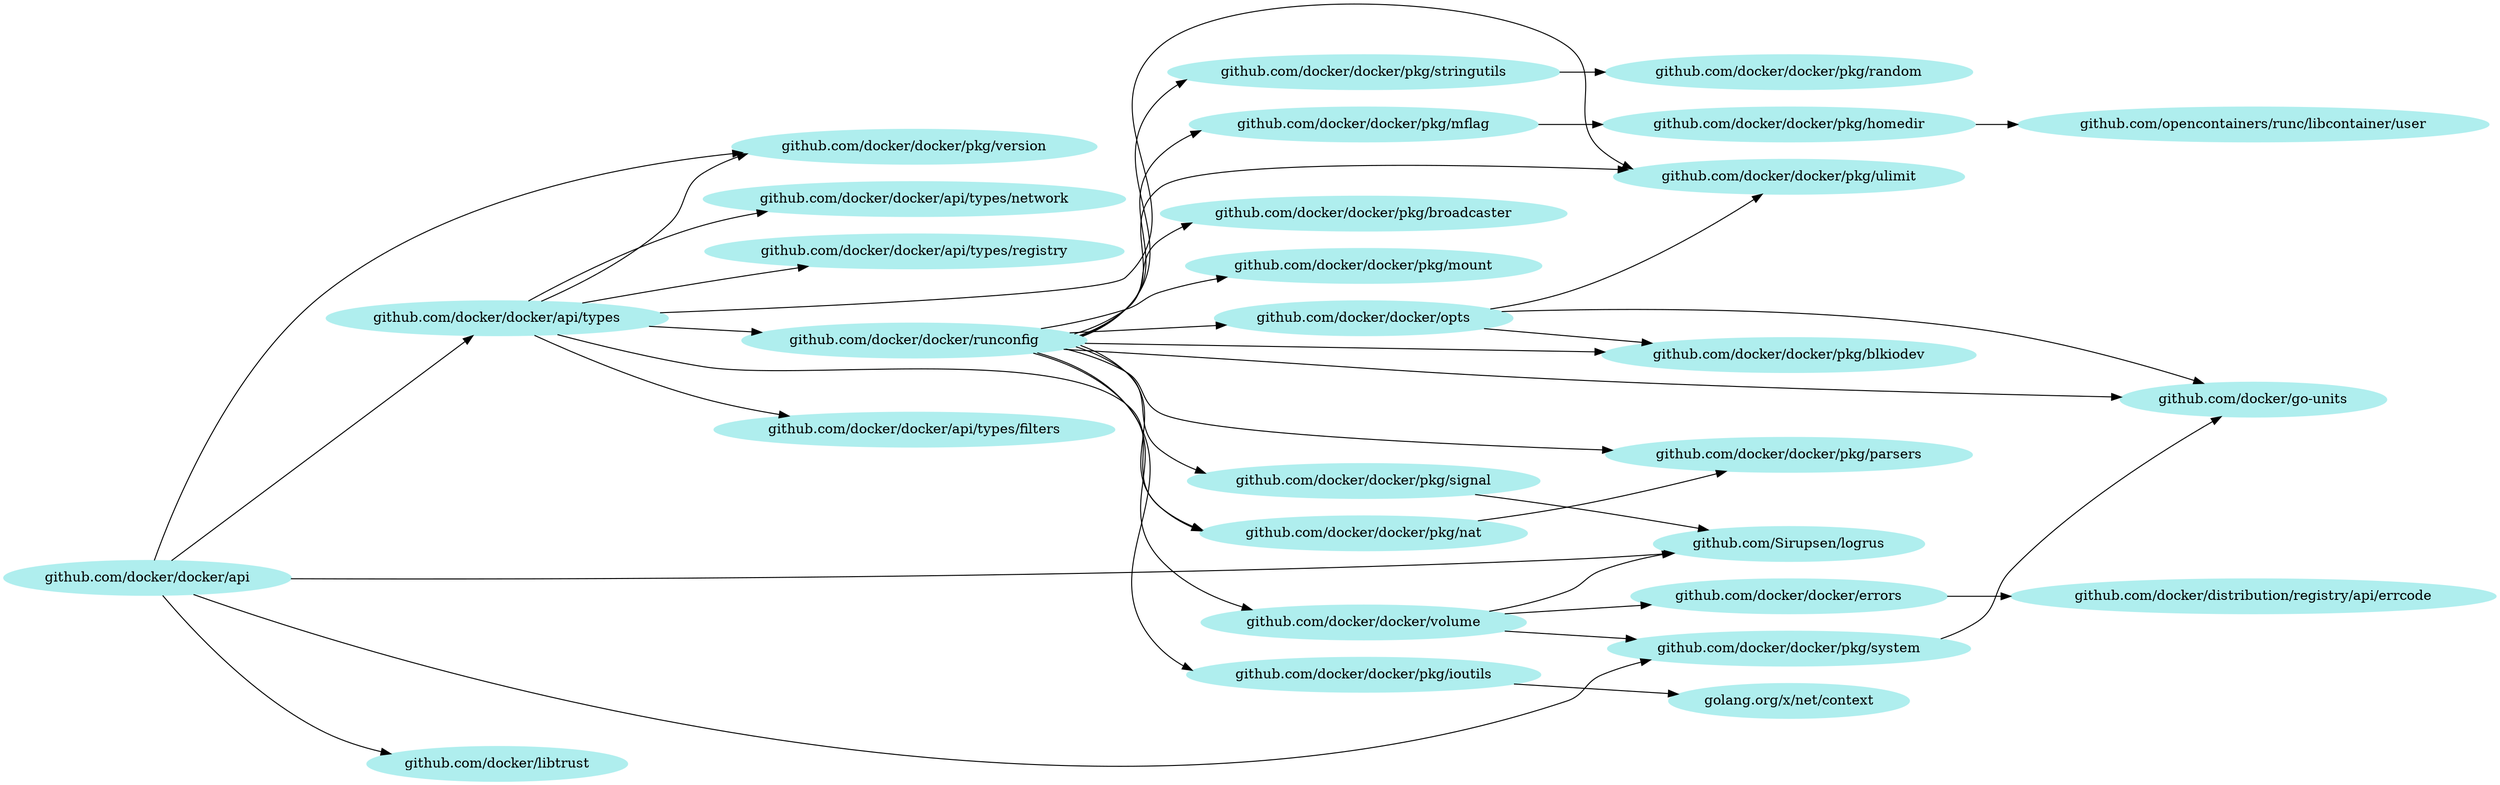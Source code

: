 digraph godep {
rankdir="LR"
0 [label="github.com/docker/docker/pkg/mount" style="filled" color="paleturquoise"];
1 [label="github.com/docker/docker/pkg/ulimit" style="filled" color="paleturquoise"];
2 [label="github.com/docker/docker/volume" style="filled" color="paleturquoise"];
2 -> 3;
2 -> 4;
2 -> 5;
6 [label="github.com/opencontainers/runc/libcontainer/user" style="filled" color="paleturquoise"];
7 [label="github.com/docker/docker/pkg/stringutils" style="filled" color="paleturquoise"];
7 -> 8;
9 [label="github.com/docker/docker/pkg/mflag" style="filled" color="paleturquoise"];
9 -> 10;
11 [label="github.com/docker/docker/api" style="filled" color="paleturquoise"];
11 -> 3;
11 -> 12;
11 -> 5;
11 -> 13;
11 -> 14;
12 [label="github.com/docker/docker/api/types" style="filled" color="paleturquoise"];
12 -> 15;
12 -> 16;
12 -> 17;
12 -> 18;
12 -> 1;
12 -> 13;
12 -> 19;
17 [label="github.com/docker/docker/api/types/registry" style="filled" color="paleturquoise"];
19 [label="github.com/docker/docker/runconfig" style="filled" color="paleturquoise"];
19 -> 20;
19 -> 21;
19 -> 22;
19 -> 23;
19 -> 9;
19 -> 0;
19 -> 18;
19 -> 24;
19 -> 25;
19 -> 7;
19 -> 1;
19 -> 2;
19 -> 26;
20 [label="github.com/docker/docker/opts" style="filled" color="paleturquoise"];
20 -> 21;
20 -> 1;
20 -> 26;
21 [label="github.com/docker/docker/pkg/blkiodev" style="filled" color="paleturquoise"];
23 [label="github.com/docker/docker/pkg/ioutils" style="filled" color="paleturquoise"];
23 -> 27;
10 [label="github.com/docker/docker/pkg/homedir" style="filled" color="paleturquoise"];
10 -> 6;
3 [label="github.com/Sirupsen/logrus" style="filled" color="paleturquoise"];
5 [label="github.com/docker/docker/pkg/system" style="filled" color="paleturquoise"];
5 -> 26;
8 [label="github.com/docker/docker/pkg/random" style="filled" color="paleturquoise"];
18 [label="github.com/docker/docker/pkg/nat" style="filled" color="paleturquoise"];
18 -> 24;
13 [label="github.com/docker/docker/pkg/version" style="filled" color="paleturquoise"];
26 [label="github.com/docker/go-units" style="filled" color="paleturquoise"];
22 [label="github.com/docker/docker/pkg/broadcaster" style="filled" color="paleturquoise"];
16 [label="github.com/docker/docker/api/types/network" style="filled" color="paleturquoise"];
25 [label="github.com/docker/docker/pkg/signal" style="filled" color="paleturquoise"];
25 -> 3;
4 [label="github.com/docker/docker/errors" style="filled" color="paleturquoise"];
4 -> 28;
24 [label="github.com/docker/docker/pkg/parsers" style="filled" color="paleturquoise"];
27 [label="golang.org/x/net/context" style="filled" color="paleturquoise"];
28 [label="github.com/docker/distribution/registry/api/errcode" style="filled" color="paleturquoise"];
14 [label="github.com/docker/libtrust" style="filled" color="paleturquoise"];
15 [label="github.com/docker/docker/api/types/filters" style="filled" color="paleturquoise"];
}

